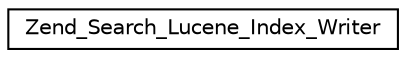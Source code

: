 digraph G
{
  edge [fontname="Helvetica",fontsize="10",labelfontname="Helvetica",labelfontsize="10"];
  node [fontname="Helvetica",fontsize="10",shape=record];
  rankdir="LR";
  Node1 [label="Zend_Search_Lucene_Index_Writer",height=0.2,width=0.4,color="black", fillcolor="white", style="filled",URL="$class_zend___search___lucene___index___writer.html"];
}
